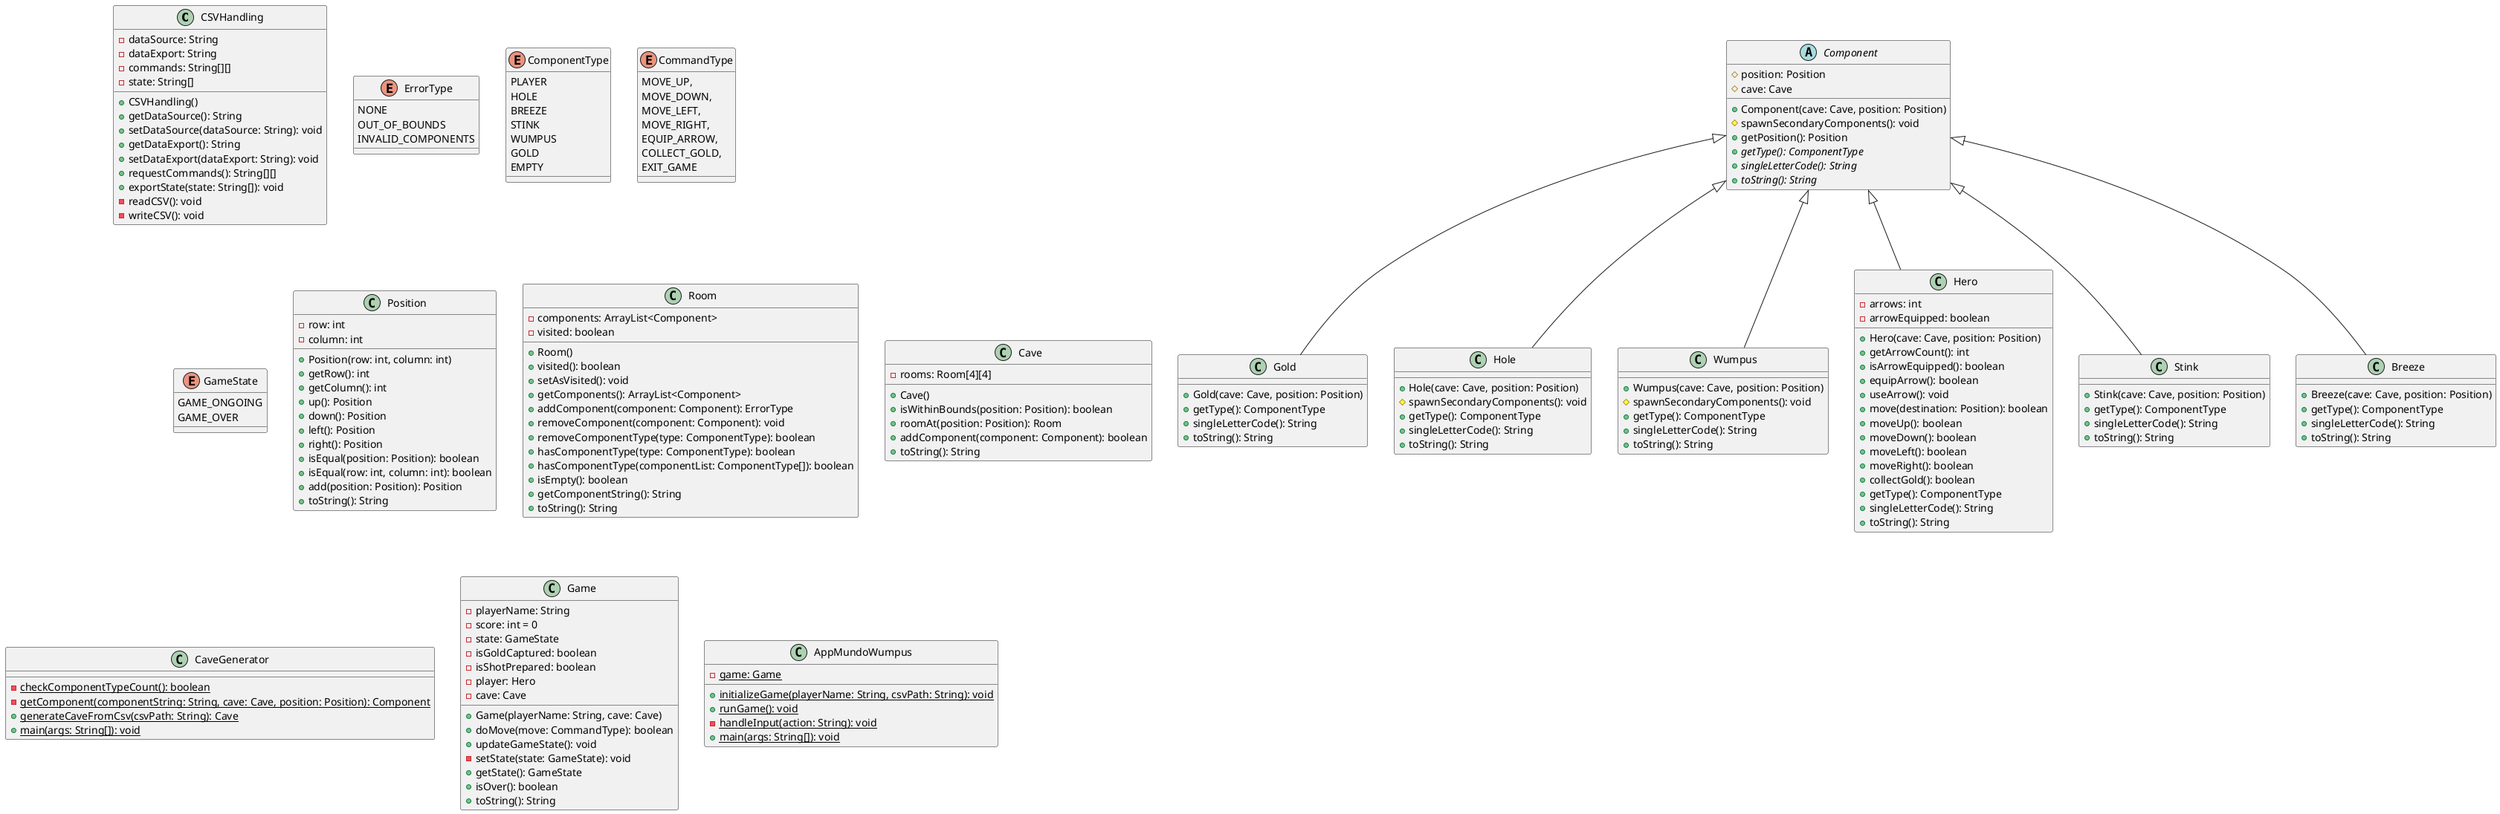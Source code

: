@startuml

class CSVHandling {
    - dataSource: String
    - dataExport: String
    - commands: String[][]
    - state: String[]

    + CSVHandling()
    + getDataSource(): String
    + setDataSource(dataSource: String): void
    + getDataExport(): String
    + setDataExport(dataExport: String): void
    + requestCommands(): String[][]
    + exportState(state: String[]): void
    - readCSV(): void
    - writeCSV(): void
}

enum ErrorType {
    NONE
    OUT_OF_BOUNDS
    INVALID_COMPONENTS
}

enum ComponentType {
    PLAYER
    HOLE
    BREEZE
    STINK
    WUMPUS
    GOLD
    EMPTY
}

enum CommandType {
    MOVE_UP,
    MOVE_DOWN,
    MOVE_LEFT,
    MOVE_RIGHT,
    EQUIP_ARROW,
    COLLECT_GOLD,
    EXIT_GAME
}

enum GameState {
    GAME_ONGOING
    GAME_OVER
}

class Position {
    - row: int
    - column: int

    + Position(row: int, column: int)
    + getRow(): int
    + getColumn(): int
    + up(): Position
    + down(): Position
    + left(): Position
    + right(): Position
    + isEqual(position: Position): boolean
    + isEqual(row: int, column: int): boolean
    + add(position: Position): Position
    + toString(): String
}

abstract class Component {
    # position: Position
    # cave: Cave

    + Component(cave: Cave, position: Position)
    # spawnSecondaryComponents(): void
    + getPosition(): Position
    + {abstract} getType(): ComponentType
    + {abstract} singleLetterCode(): String
    + {abstract} toString(): String
}

class Gold {
    + Gold(cave: Cave, position: Position)
    + getType(): ComponentType
    + singleLetterCode(): String
    + toString(): String
}

Component <|-- Gold

class Hole {
    + Hole(cave: Cave, position: Position)
    # spawnSecondaryComponents(): void
    + getType(): ComponentType
    + singleLetterCode(): String
    + toString(): String
}

Component <|-- Hole

class Wumpus {
    + Wumpus(cave: Cave, position: Position)
    # spawnSecondaryComponents(): void
    + getType(): ComponentType
    + singleLetterCode(): String
    + toString(): String
}

Component <|-- Wumpus

class Hero {
    - arrows: int
    - arrowEquipped: boolean

    + Hero(cave: Cave, position: Position)
    + getArrowCount(): int
    + isArrowEquipped(): boolean
    + equipArrow(): boolean
    + useArrow(): void
    + move(destination: Position): boolean
    + moveUp(): boolean
    + moveDown(): boolean
    + moveLeft(): boolean
    + moveRight(): boolean
    + collectGold(): boolean
    + getType(): ComponentType
    + singleLetterCode(): String
    + toString(): String
}

Component <|-- Hero

class Stink {
    + Stink(cave: Cave, position: Position)
    + getType(): ComponentType
    + singleLetterCode(): String
    + toString(): String
}

Component <|-- Stink

class Breeze {
    + Breeze(cave: Cave, position: Position)
    + getType(): ComponentType
    + singleLetterCode(): String
    + toString(): String
}

Component <|-- Breeze

class Room {
    - components: ArrayList<Component>
    - visited: boolean

    + Room()
    + visited(): boolean
    + setAsVisited(): void
    + getComponents(): ArrayList<Component>
    + addComponent(component: Component): ErrorType
    + removeComponent(component: Component): void
    + removeComponentType(type: ComponentType): boolean
    + hasComponentType(type: ComponentType): boolean
    + hasComponentType(componentList: ComponentType[]): boolean
    + isEmpty(): boolean
    + getComponentString(): String
    + toString(): String
}

class Cave {
    - rooms: Room[4][4]

    + Cave()
    + isWithinBounds(position: Position): boolean
    + roomAt(position: Position): Room
    + addComponent(component: Component): boolean
    + toString(): String
}

class CaveGenerator {
    - {static} checkComponentTypeCount(): boolean
    - {static} getComponent(componentString: String, cave: Cave, position: Position): Component
    + {static} generateCaveFromCsv(csvPath: String): Cave
    + {static} main(args: String[]): void
}

class Game {
    - playerName: String
    - score: int = 0
    - state: GameState
    - isGoldCaptured: boolean
    - isShotPrepared: boolean
    - player: Hero
    - cave: Cave

    + Game(playerName: String, cave: Cave)
    + doMove(move: CommandType): boolean
    + updateGameState(): void
    - setState(state: GameState): void
    + getState(): GameState
    + isOver(): boolean
    + toString(): String
}

class AppMundoWumpus {
    - {static} game: Game

    + {static} initializeGame(playerName: String, csvPath: String): void
    + {static} runGame(): void
    - {static} handleInput(action: String): void
    + {static} main(args: String[]): void
}

@enduml
